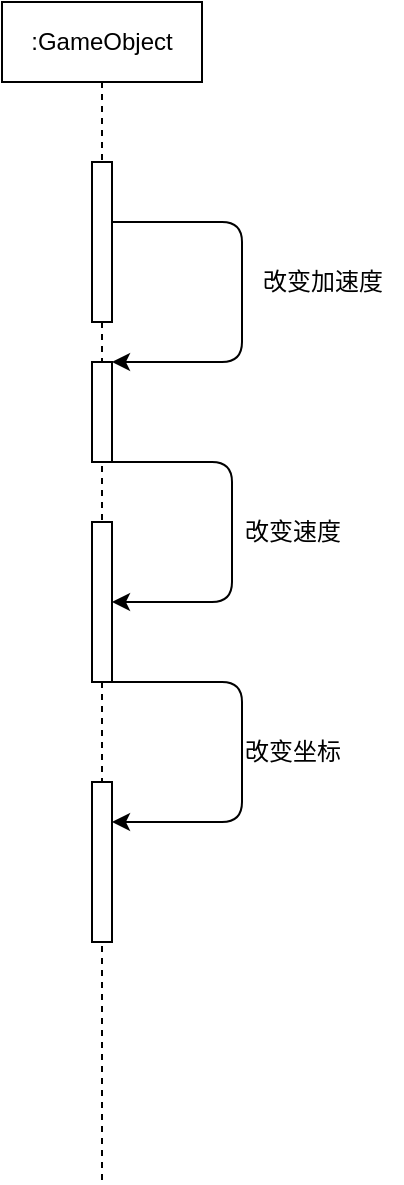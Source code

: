 <mxfile>
    <diagram id="lVShcrTTRTyyF-9SZ-7A" name="第 1 页">
        <mxGraphModel dx="956" dy="504" grid="1" gridSize="10" guides="1" tooltips="1" connect="1" arrows="1" fold="1" page="1" pageScale="1" pageWidth="827" pageHeight="1169" math="0" shadow="0">
            <root>
                <mxCell id="0"/>
                <mxCell id="1" parent="0"/>
                <mxCell id="2" value=":GameObject" style="shape=umlLifeline;perimeter=lifelinePerimeter;whiteSpace=wrap;html=1;container=1;collapsible=0;recursiveResize=0;outlineConnect=0;" vertex="1" parent="1">
                    <mxGeometry x="30" y="80" width="100" height="590" as="geometry"/>
                </mxCell>
                <mxCell id="3" value="" style="html=1;points=[];perimeter=orthogonalPerimeter;" vertex="1" parent="2">
                    <mxGeometry x="45" y="80" width="10" height="80" as="geometry"/>
                </mxCell>
                <mxCell id="4" value="" style="html=1;points=[];perimeter=orthogonalPerimeter;" vertex="1" parent="2">
                    <mxGeometry x="45" y="180" width="10" height="50" as="geometry"/>
                </mxCell>
                <mxCell id="5" style="edgeStyle=none;html=1;" edge="1" parent="2" source="3" target="4">
                    <mxGeometry relative="1" as="geometry">
                        <mxPoint x="120" y="201.143" as="targetPoint"/>
                        <Array as="points">
                            <mxPoint x="120" y="110"/>
                            <mxPoint x="120" y="180"/>
                        </Array>
                    </mxGeometry>
                </mxCell>
                <mxCell id="6" value="" style="html=1;points=[];perimeter=orthogonalPerimeter;" vertex="1" parent="2">
                    <mxGeometry x="45" y="390" width="10" height="80" as="geometry"/>
                </mxCell>
                <mxCell id="7" style="edgeStyle=none;html=1;" edge="1" parent="1" target="8">
                    <mxGeometry relative="1" as="geometry">
                        <mxPoint x="80" y="380" as="targetPoint"/>
                        <mxPoint x="80" y="310" as="sourcePoint"/>
                        <Array as="points">
                            <mxPoint x="145" y="310"/>
                            <mxPoint x="145" y="380"/>
                        </Array>
                    </mxGeometry>
                </mxCell>
                <mxCell id="8" value="" style="html=1;points=[];perimeter=orthogonalPerimeter;" vertex="1" parent="1">
                    <mxGeometry x="75" y="340" width="10" height="80" as="geometry"/>
                </mxCell>
                <mxCell id="9" style="edgeStyle=none;html=1;" edge="1" parent="1">
                    <mxGeometry relative="1" as="geometry">
                        <mxPoint x="85" y="490" as="targetPoint"/>
                        <mxPoint x="85" y="420" as="sourcePoint"/>
                        <Array as="points">
                            <mxPoint x="150" y="420"/>
                            <mxPoint x="150" y="490"/>
                        </Array>
                    </mxGeometry>
                </mxCell>
                <mxCell id="10" value="改变加速度" style="text;html=1;align=center;verticalAlign=middle;resizable=0;points=[];autosize=1;strokeColor=none;fillColor=none;" vertex="1" parent="1">
                    <mxGeometry x="150" y="205" width="80" height="30" as="geometry"/>
                </mxCell>
                <mxCell id="11" value="改变速度" style="text;html=1;align=center;verticalAlign=middle;resizable=0;points=[];autosize=1;strokeColor=none;fillColor=none;" vertex="1" parent="1">
                    <mxGeometry x="140" y="330" width="70" height="30" as="geometry"/>
                </mxCell>
                <mxCell id="12" value="改变坐标" style="text;html=1;align=center;verticalAlign=middle;resizable=0;points=[];autosize=1;strokeColor=none;fillColor=none;" vertex="1" parent="1">
                    <mxGeometry x="140" y="440" width="70" height="30" as="geometry"/>
                </mxCell>
            </root>
        </mxGraphModel>
    </diagram>
</mxfile>